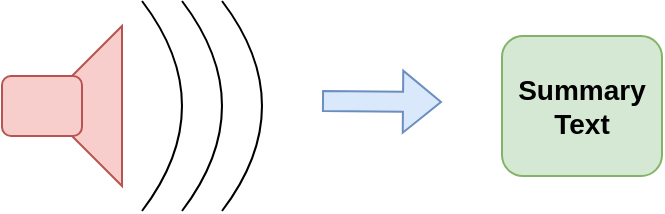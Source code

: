 <mxfile version="23.1.5" type="device">
  <diagram name="Page-1" id="qBh9U5dNn0BnYpwAompq">
    <mxGraphModel dx="880" dy="500" grid="1" gridSize="10" guides="1" tooltips="1" connect="1" arrows="1" fold="1" page="1" pageScale="1" pageWidth="850" pageHeight="1100" math="0" shadow="0">
      <root>
        <mxCell id="0" />
        <mxCell id="1" parent="0" />
        <mxCell id="fyV-CA39U7hSK9MiPkBa-7" value="" style="group" vertex="1" connectable="0" parent="1">
          <mxGeometry x="200" y="152.5" width="130" height="105" as="geometry" />
        </mxCell>
        <mxCell id="fyV-CA39U7hSK9MiPkBa-2" value="" style="triangle;whiteSpace=wrap;html=1;direction=west;fillColor=#f8cecc;strokeColor=#b85450;" vertex="1" parent="fyV-CA39U7hSK9MiPkBa-7">
          <mxGeometry x="20" y="12.5" width="40" height="80" as="geometry" />
        </mxCell>
        <mxCell id="fyV-CA39U7hSK9MiPkBa-1" value="" style="rounded=1;whiteSpace=wrap;html=1;fillColor=#f8cecc;strokeColor=#b85450;" vertex="1" parent="fyV-CA39U7hSK9MiPkBa-7">
          <mxGeometry y="37.5" width="40" height="30" as="geometry" />
        </mxCell>
        <mxCell id="fyV-CA39U7hSK9MiPkBa-6" value="" style="group" vertex="1" connectable="0" parent="fyV-CA39U7hSK9MiPkBa-7">
          <mxGeometry x="70" width="60" height="105" as="geometry" />
        </mxCell>
        <mxCell id="fyV-CA39U7hSK9MiPkBa-3" value="" style="shape=dataStorage;whiteSpace=wrap;html=1;fixedSize=1;direction=west;" vertex="1" parent="fyV-CA39U7hSK9MiPkBa-6">
          <mxGeometry width="20" height="105" as="geometry" />
        </mxCell>
        <mxCell id="fyV-CA39U7hSK9MiPkBa-4" value="" style="shape=dataStorage;whiteSpace=wrap;html=1;fixedSize=1;direction=west;" vertex="1" parent="fyV-CA39U7hSK9MiPkBa-6">
          <mxGeometry x="20" width="20" height="105" as="geometry" />
        </mxCell>
        <mxCell id="fyV-CA39U7hSK9MiPkBa-5" value="" style="shape=dataStorage;whiteSpace=wrap;html=1;fixedSize=1;direction=west;" vertex="1" parent="fyV-CA39U7hSK9MiPkBa-6">
          <mxGeometry x="40" width="20" height="105" as="geometry" />
        </mxCell>
        <mxCell id="fyV-CA39U7hSK9MiPkBa-9" value="" style="shape=flexArrow;endArrow=classic;html=1;rounded=0;fillColor=#dae8fc;strokeColor=#6c8ebf;" edge="1" parent="1">
          <mxGeometry width="50" height="50" relative="1" as="geometry">
            <mxPoint x="360" y="202.5" as="sourcePoint" />
            <mxPoint x="420" y="203" as="targetPoint" />
          </mxGeometry>
        </mxCell>
        <mxCell id="fyV-CA39U7hSK9MiPkBa-10" value="&lt;font style=&quot;font-size: 14px;&quot;&gt;&lt;b&gt;Summary Text&lt;/b&gt;&lt;/font&gt;" style="rounded=1;whiteSpace=wrap;html=1;fillColor=#d5e8d4;strokeColor=#82b366;" vertex="1" parent="1">
          <mxGeometry x="450" y="170" width="80" height="70" as="geometry" />
        </mxCell>
      </root>
    </mxGraphModel>
  </diagram>
</mxfile>
